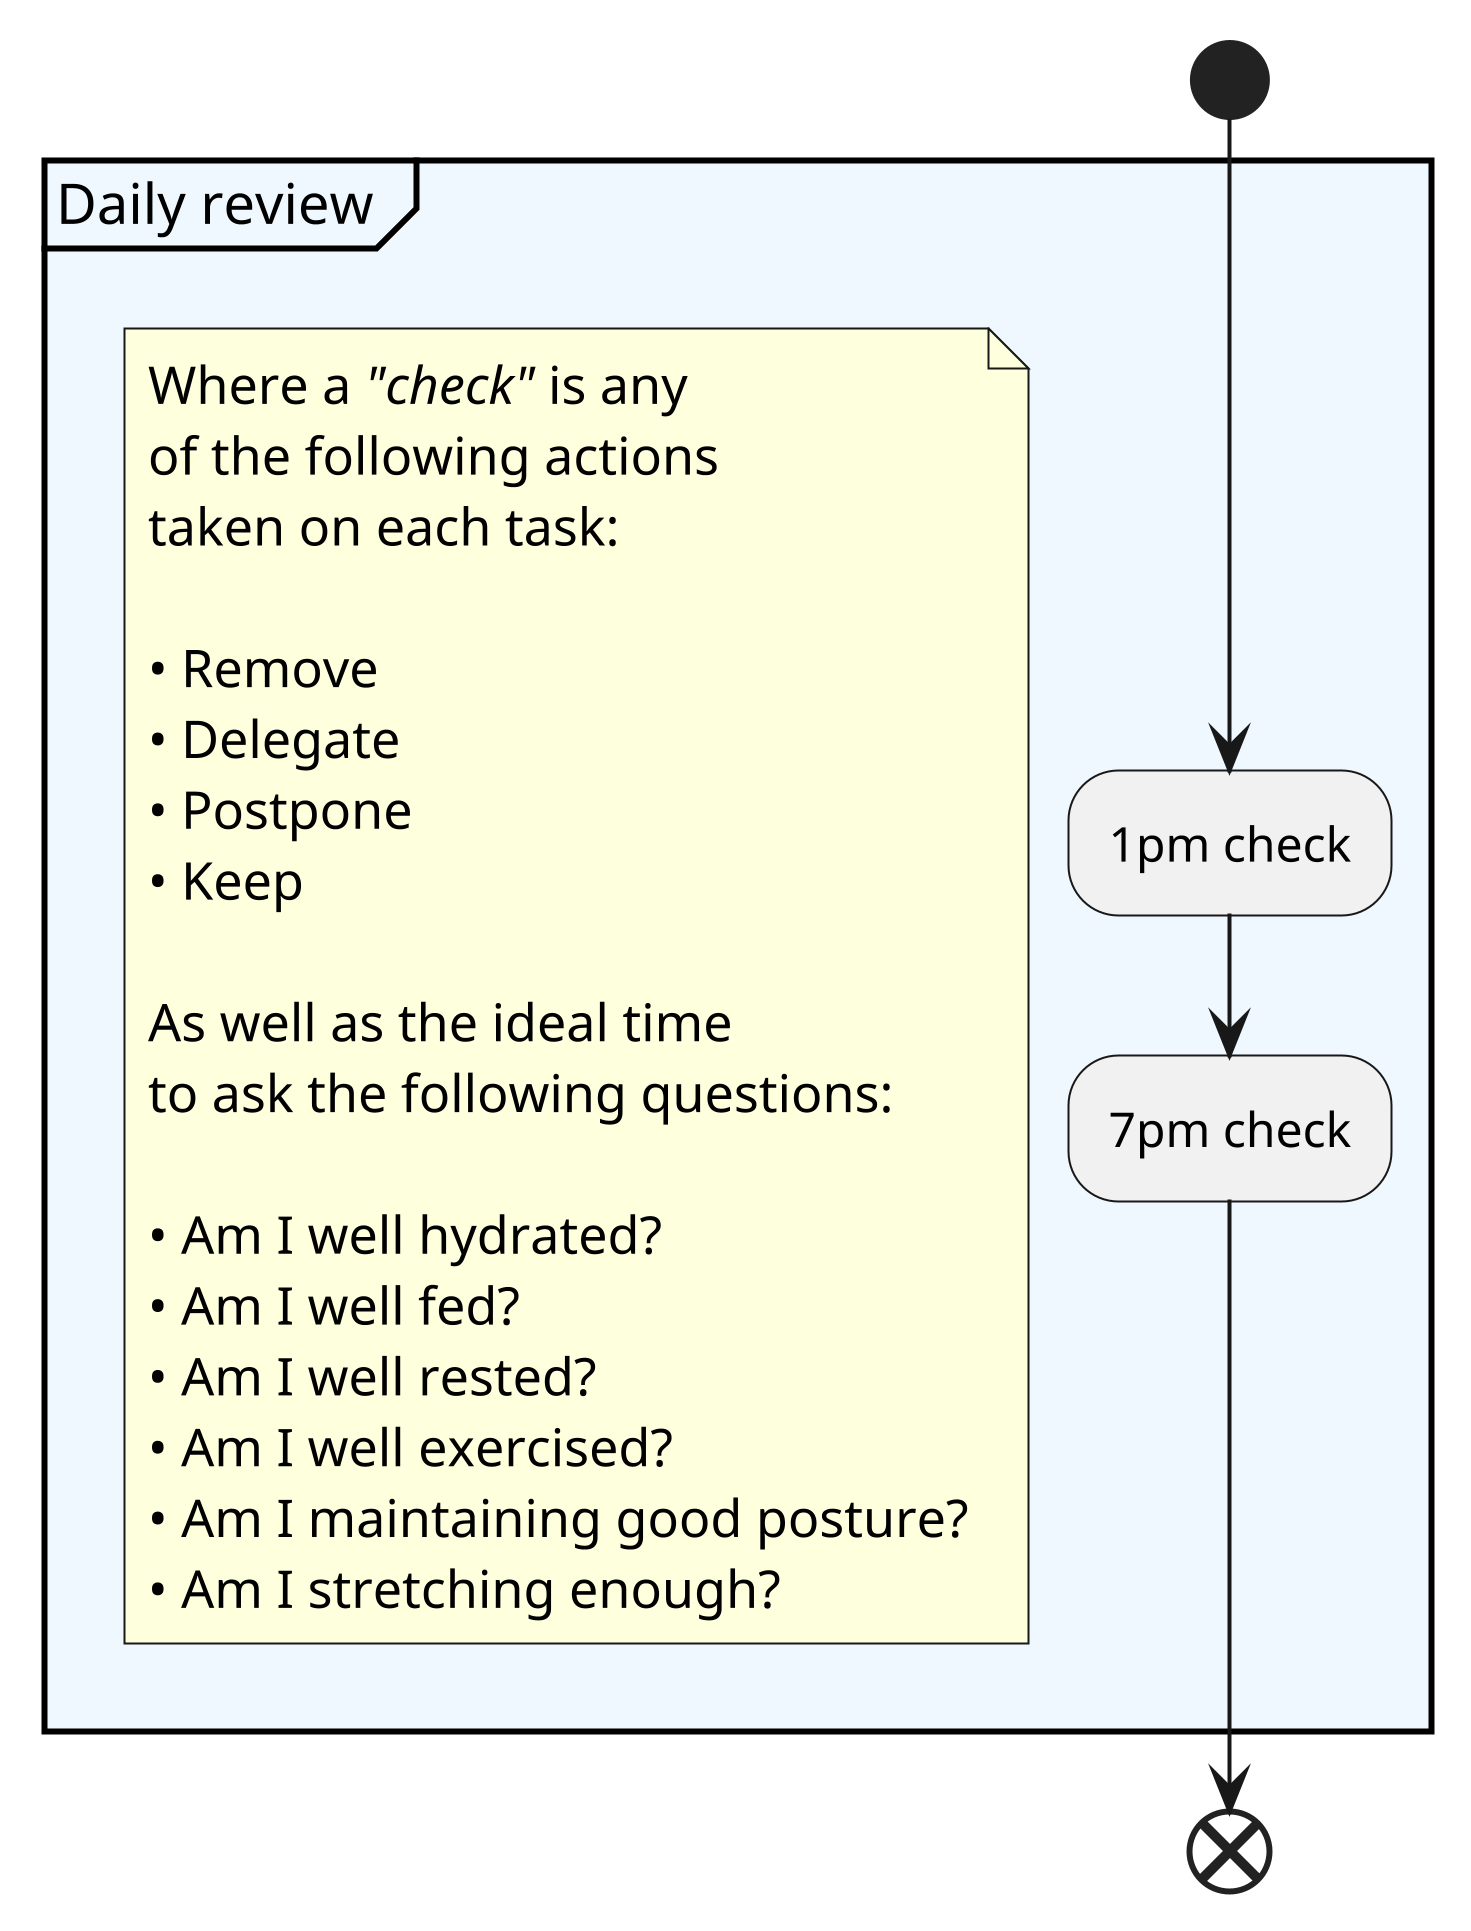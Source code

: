 @startuml dailyReview
scale 5
!pragma useVerticalIf on

start
partition #aliceBlue "Daily review " {
    note
        Where a //"check"// is any
        of the following actions
        taken on each task:

        • Remove
        • Delegate
        • Postpone
        • Keep

        As well as the ideal time
        to ask the following questions:

        • Am I well hydrated?
        • Am I well fed?
        • Am I well rested?
        • Am I well exercised?
        • Am I maintaining good posture?
        • Am I stretching enough?
    end note
    :1pm check;
    :7pm check;
}
end
@enduml